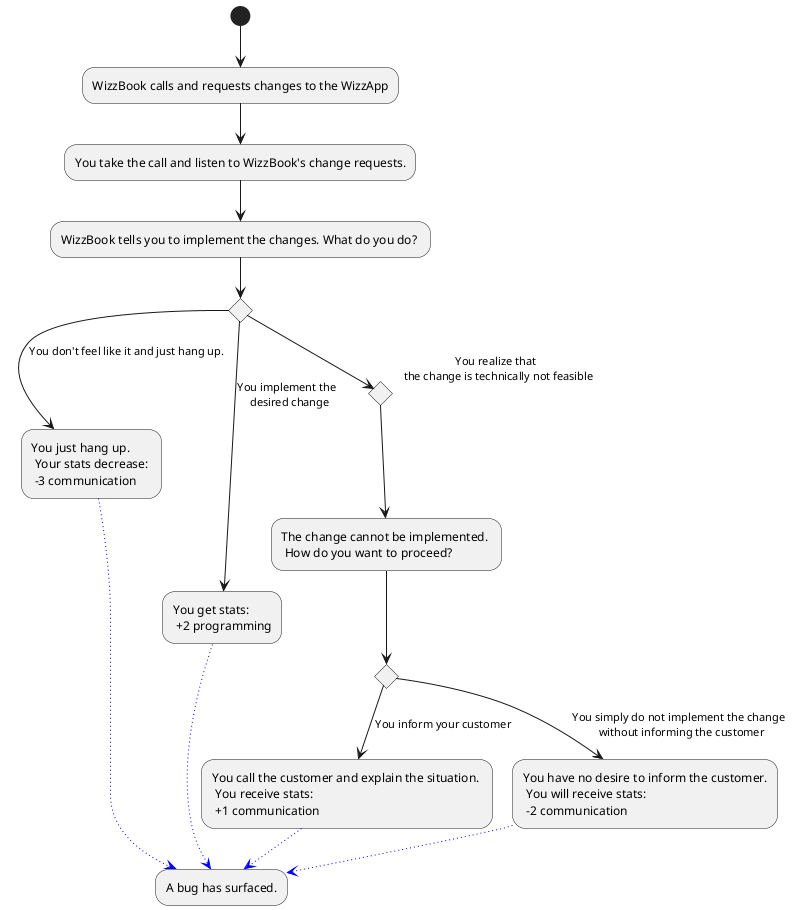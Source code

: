 @startuml
'Note: the project is not final, just a filler at the moment
(*) --> "WizzBook calls and requests changes to the WizzApp" as app
--> "You take the call and listen to WizzBook's change requests."
--> "WizzBook tells you to implement the changes. What do you do? "
if "" then 
--> [You don't feel like it and just hang up.] "You just hang up.\n Your stats decrease: \n -3 communication" as a1
else 
--> [You implement the \n desired change] "You get stats: \n +2 programming" as a2
else
if "You realize that \n the change is technically not feasible"
--> "The change cannot be implemented. \n How do you want to proceed?"
if "" then 
--> [You inform your customer] "You call the customer and explain the situation. \n You receive stats: \n +1 communication" as b1
else 
--> [You simply do not implement the change \n without informing the customer] "You have no desire to inform the customer.\n You will receive stats: \n -2 communication"
-[#blue,dotted]-> "A bug has surfaced." as bug 
a1 -[#blue,dotted]-> bug
a2 -[#blue,dotted]-> bug
b1 -[#blue,dotted]-> bug
@enduml
